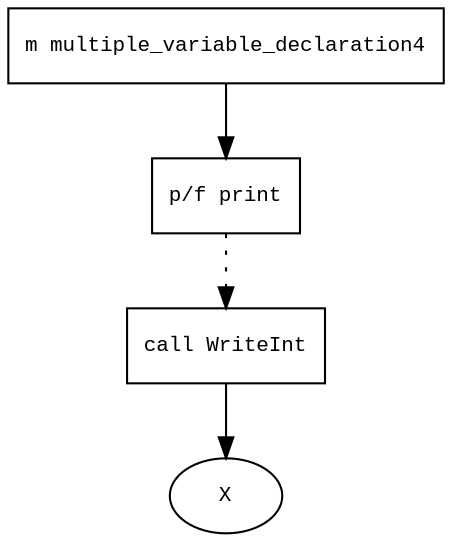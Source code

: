 digraph AST {
  graph [fontname="Times New Roman",fontsize=10];
  node  [fontname="Courier New",fontsize=10];
  edge  [fontname="Times New Roman",fontsize=10];

  node0 [label="m multiple_variable_declaration4",shape=box];
  node1 [label="p/f print",shape=box];
  node2 [label="call WriteInt",shape=box];
  node3 [label="X",shape=ellipse];
  node2->node3;
  node1 -> node2 [style=dotted];
  node0 -> node1;
}
